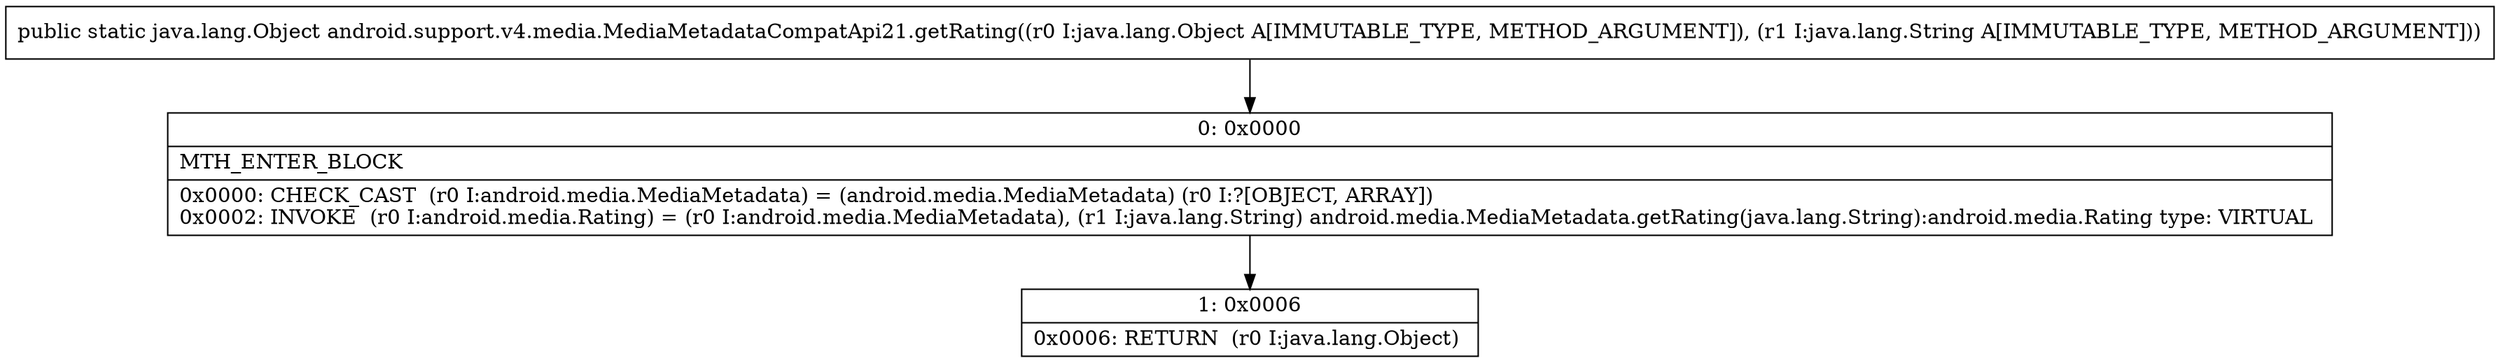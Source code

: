 digraph "CFG forandroid.support.v4.media.MediaMetadataCompatApi21.getRating(Ljava\/lang\/Object;Ljava\/lang\/String;)Ljava\/lang\/Object;" {
Node_0 [shape=record,label="{0\:\ 0x0000|MTH_ENTER_BLOCK\l|0x0000: CHECK_CAST  (r0 I:android.media.MediaMetadata) = (android.media.MediaMetadata) (r0 I:?[OBJECT, ARRAY]) \l0x0002: INVOKE  (r0 I:android.media.Rating) = (r0 I:android.media.MediaMetadata), (r1 I:java.lang.String) android.media.MediaMetadata.getRating(java.lang.String):android.media.Rating type: VIRTUAL \l}"];
Node_1 [shape=record,label="{1\:\ 0x0006|0x0006: RETURN  (r0 I:java.lang.Object) \l}"];
MethodNode[shape=record,label="{public static java.lang.Object android.support.v4.media.MediaMetadataCompatApi21.getRating((r0 I:java.lang.Object A[IMMUTABLE_TYPE, METHOD_ARGUMENT]), (r1 I:java.lang.String A[IMMUTABLE_TYPE, METHOD_ARGUMENT])) }"];
MethodNode -> Node_0;
Node_0 -> Node_1;
}

